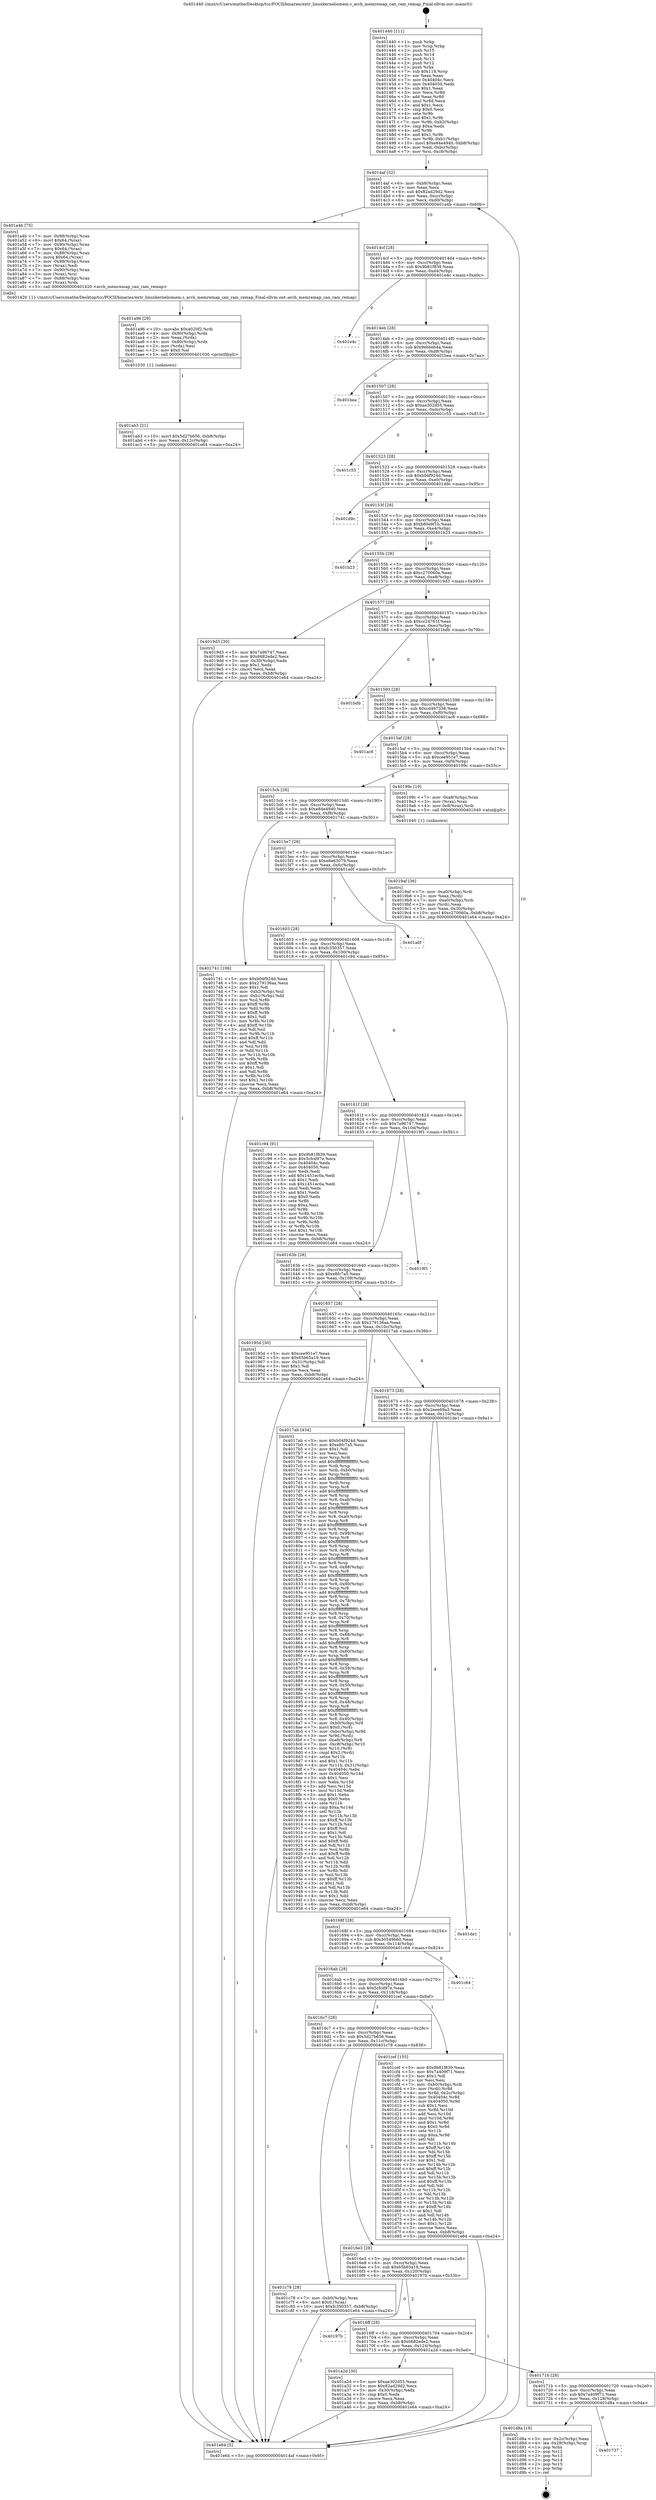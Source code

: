 digraph "0x401440" {
  label = "0x401440 (/mnt/c/Users/mathe/Desktop/tcc/POCII/binaries/extr_linuxkerneliomem.c_arch_memremap_can_ram_remap_Final-ollvm.out::main(0))"
  labelloc = "t"
  node[shape=record]

  Entry [label="",width=0.3,height=0.3,shape=circle,fillcolor=black,style=filled]
  "0x4014af" [label="{
     0x4014af [32]\l
     | [instrs]\l
     &nbsp;&nbsp;0x4014af \<+6\>: mov -0xb8(%rbp),%eax\l
     &nbsp;&nbsp;0x4014b5 \<+2\>: mov %eax,%ecx\l
     &nbsp;&nbsp;0x4014b7 \<+6\>: sub $0x82ad29d2,%ecx\l
     &nbsp;&nbsp;0x4014bd \<+6\>: mov %eax,-0xcc(%rbp)\l
     &nbsp;&nbsp;0x4014c3 \<+6\>: mov %ecx,-0xd0(%rbp)\l
     &nbsp;&nbsp;0x4014c9 \<+6\>: je 0000000000401a4b \<main+0x60b\>\l
  }"]
  "0x401a4b" [label="{
     0x401a4b [75]\l
     | [instrs]\l
     &nbsp;&nbsp;0x401a4b \<+7\>: mov -0x98(%rbp),%rax\l
     &nbsp;&nbsp;0x401a52 \<+6\>: movl $0x64,(%rax)\l
     &nbsp;&nbsp;0x401a58 \<+7\>: mov -0x90(%rbp),%rax\l
     &nbsp;&nbsp;0x401a5f \<+7\>: movq $0x64,(%rax)\l
     &nbsp;&nbsp;0x401a66 \<+7\>: mov -0x88(%rbp),%rax\l
     &nbsp;&nbsp;0x401a6d \<+7\>: movq $0x64,(%rax)\l
     &nbsp;&nbsp;0x401a74 \<+7\>: mov -0x98(%rbp),%rax\l
     &nbsp;&nbsp;0x401a7b \<+2\>: mov (%rax),%edi\l
     &nbsp;&nbsp;0x401a7d \<+7\>: mov -0x90(%rbp),%rax\l
     &nbsp;&nbsp;0x401a84 \<+3\>: mov (%rax),%rsi\l
     &nbsp;&nbsp;0x401a87 \<+7\>: mov -0x88(%rbp),%rax\l
     &nbsp;&nbsp;0x401a8e \<+3\>: mov (%rax),%rdx\l
     &nbsp;&nbsp;0x401a91 \<+5\>: call 0000000000401420 \<arch_memremap_can_ram_remap\>\l
     | [calls]\l
     &nbsp;&nbsp;0x401420 \{1\} (/mnt/c/Users/mathe/Desktop/tcc/POCII/binaries/extr_linuxkerneliomem.c_arch_memremap_can_ram_remap_Final-ollvm.out::arch_memremap_can_ram_remap)\l
  }"]
  "0x4014cf" [label="{
     0x4014cf [28]\l
     | [instrs]\l
     &nbsp;&nbsp;0x4014cf \<+5\>: jmp 00000000004014d4 \<main+0x94\>\l
     &nbsp;&nbsp;0x4014d4 \<+6\>: mov -0xcc(%rbp),%eax\l
     &nbsp;&nbsp;0x4014da \<+5\>: sub $0x9b81f839,%eax\l
     &nbsp;&nbsp;0x4014df \<+6\>: mov %eax,-0xd4(%rbp)\l
     &nbsp;&nbsp;0x4014e5 \<+6\>: je 0000000000401e4c \<main+0xa0c\>\l
  }"]
  Exit [label="",width=0.3,height=0.3,shape=circle,fillcolor=black,style=filled,peripheries=2]
  "0x401e4c" [label="{
     0x401e4c\l
  }", style=dashed]
  "0x4014eb" [label="{
     0x4014eb [28]\l
     | [instrs]\l
     &nbsp;&nbsp;0x4014eb \<+5\>: jmp 00000000004014f0 \<main+0xb0\>\l
     &nbsp;&nbsp;0x4014f0 \<+6\>: mov -0xcc(%rbp),%eax\l
     &nbsp;&nbsp;0x4014f6 \<+5\>: sub $0x9ebbeb4a,%eax\l
     &nbsp;&nbsp;0x4014fb \<+6\>: mov %eax,-0xd8(%rbp)\l
     &nbsp;&nbsp;0x401501 \<+6\>: je 0000000000401bea \<main+0x7aa\>\l
  }"]
  "0x401737" [label="{
     0x401737\l
  }", style=dashed]
  "0x401bea" [label="{
     0x401bea\l
  }", style=dashed]
  "0x401507" [label="{
     0x401507 [28]\l
     | [instrs]\l
     &nbsp;&nbsp;0x401507 \<+5\>: jmp 000000000040150c \<main+0xcc\>\l
     &nbsp;&nbsp;0x40150c \<+6\>: mov -0xcc(%rbp),%eax\l
     &nbsp;&nbsp;0x401512 \<+5\>: sub $0xae302d55,%eax\l
     &nbsp;&nbsp;0x401517 \<+6\>: mov %eax,-0xdc(%rbp)\l
     &nbsp;&nbsp;0x40151d \<+6\>: je 0000000000401c55 \<main+0x815\>\l
  }"]
  "0x401d8a" [label="{
     0x401d8a [18]\l
     | [instrs]\l
     &nbsp;&nbsp;0x401d8a \<+3\>: mov -0x2c(%rbp),%eax\l
     &nbsp;&nbsp;0x401d8d \<+4\>: lea -0x28(%rbp),%rsp\l
     &nbsp;&nbsp;0x401d91 \<+1\>: pop %rbx\l
     &nbsp;&nbsp;0x401d92 \<+2\>: pop %r12\l
     &nbsp;&nbsp;0x401d94 \<+2\>: pop %r13\l
     &nbsp;&nbsp;0x401d96 \<+2\>: pop %r14\l
     &nbsp;&nbsp;0x401d98 \<+2\>: pop %r15\l
     &nbsp;&nbsp;0x401d9a \<+1\>: pop %rbp\l
     &nbsp;&nbsp;0x401d9b \<+1\>: ret\l
  }"]
  "0x401c55" [label="{
     0x401c55\l
  }", style=dashed]
  "0x401523" [label="{
     0x401523 [28]\l
     | [instrs]\l
     &nbsp;&nbsp;0x401523 \<+5\>: jmp 0000000000401528 \<main+0xe8\>\l
     &nbsp;&nbsp;0x401528 \<+6\>: mov -0xcc(%rbp),%eax\l
     &nbsp;&nbsp;0x40152e \<+5\>: sub $0xb04f924d,%eax\l
     &nbsp;&nbsp;0x401533 \<+6\>: mov %eax,-0xe0(%rbp)\l
     &nbsp;&nbsp;0x401539 \<+6\>: je 0000000000401d9c \<main+0x95c\>\l
  }"]
  "0x401ab3" [label="{
     0x401ab3 [21]\l
     | [instrs]\l
     &nbsp;&nbsp;0x401ab3 \<+10\>: movl $0x5d27b656,-0xb8(%rbp)\l
     &nbsp;&nbsp;0x401abd \<+6\>: mov %eax,-0x12c(%rbp)\l
     &nbsp;&nbsp;0x401ac3 \<+5\>: jmp 0000000000401e64 \<main+0xa24\>\l
  }"]
  "0x401d9c" [label="{
     0x401d9c\l
  }", style=dashed]
  "0x40153f" [label="{
     0x40153f [28]\l
     | [instrs]\l
     &nbsp;&nbsp;0x40153f \<+5\>: jmp 0000000000401544 \<main+0x104\>\l
     &nbsp;&nbsp;0x401544 \<+6\>: mov -0xcc(%rbp),%eax\l
     &nbsp;&nbsp;0x40154a \<+5\>: sub $0xb80e9f1b,%eax\l
     &nbsp;&nbsp;0x40154f \<+6\>: mov %eax,-0xe4(%rbp)\l
     &nbsp;&nbsp;0x401555 \<+6\>: je 0000000000401b23 \<main+0x6e3\>\l
  }"]
  "0x401a96" [label="{
     0x401a96 [29]\l
     | [instrs]\l
     &nbsp;&nbsp;0x401a96 \<+10\>: movabs $0x4020f2,%rdi\l
     &nbsp;&nbsp;0x401aa0 \<+4\>: mov -0x80(%rbp),%rdx\l
     &nbsp;&nbsp;0x401aa4 \<+2\>: mov %eax,(%rdx)\l
     &nbsp;&nbsp;0x401aa6 \<+4\>: mov -0x80(%rbp),%rdx\l
     &nbsp;&nbsp;0x401aaa \<+2\>: mov (%rdx),%esi\l
     &nbsp;&nbsp;0x401aac \<+2\>: mov $0x0,%al\l
     &nbsp;&nbsp;0x401aae \<+5\>: call 0000000000401030 \<printf@plt\>\l
     | [calls]\l
     &nbsp;&nbsp;0x401030 \{1\} (unknown)\l
  }"]
  "0x401b23" [label="{
     0x401b23\l
  }", style=dashed]
  "0x40155b" [label="{
     0x40155b [28]\l
     | [instrs]\l
     &nbsp;&nbsp;0x40155b \<+5\>: jmp 0000000000401560 \<main+0x120\>\l
     &nbsp;&nbsp;0x401560 \<+6\>: mov -0xcc(%rbp),%eax\l
     &nbsp;&nbsp;0x401566 \<+5\>: sub $0xc270060a,%eax\l
     &nbsp;&nbsp;0x40156b \<+6\>: mov %eax,-0xe8(%rbp)\l
     &nbsp;&nbsp;0x401571 \<+6\>: je 00000000004019d3 \<main+0x593\>\l
  }"]
  "0x40171b" [label="{
     0x40171b [28]\l
     | [instrs]\l
     &nbsp;&nbsp;0x40171b \<+5\>: jmp 0000000000401720 \<main+0x2e0\>\l
     &nbsp;&nbsp;0x401720 \<+6\>: mov -0xcc(%rbp),%eax\l
     &nbsp;&nbsp;0x401726 \<+5\>: sub $0x7a409f71,%eax\l
     &nbsp;&nbsp;0x40172b \<+6\>: mov %eax,-0x128(%rbp)\l
     &nbsp;&nbsp;0x401731 \<+6\>: je 0000000000401d8a \<main+0x94a\>\l
  }"]
  "0x4019d3" [label="{
     0x4019d3 [30]\l
     | [instrs]\l
     &nbsp;&nbsp;0x4019d3 \<+5\>: mov $0x7a96747,%eax\l
     &nbsp;&nbsp;0x4019d8 \<+5\>: mov $0x6682ede2,%ecx\l
     &nbsp;&nbsp;0x4019dd \<+3\>: mov -0x30(%rbp),%edx\l
     &nbsp;&nbsp;0x4019e0 \<+3\>: cmp $0x1,%edx\l
     &nbsp;&nbsp;0x4019e3 \<+3\>: cmovl %ecx,%eax\l
     &nbsp;&nbsp;0x4019e6 \<+6\>: mov %eax,-0xb8(%rbp)\l
     &nbsp;&nbsp;0x4019ec \<+5\>: jmp 0000000000401e64 \<main+0xa24\>\l
  }"]
  "0x401577" [label="{
     0x401577 [28]\l
     | [instrs]\l
     &nbsp;&nbsp;0x401577 \<+5\>: jmp 000000000040157c \<main+0x13c\>\l
     &nbsp;&nbsp;0x40157c \<+6\>: mov -0xcc(%rbp),%eax\l
     &nbsp;&nbsp;0x401582 \<+5\>: sub $0xcc24761f,%eax\l
     &nbsp;&nbsp;0x401587 \<+6\>: mov %eax,-0xec(%rbp)\l
     &nbsp;&nbsp;0x40158d \<+6\>: je 0000000000401bdb \<main+0x79b\>\l
  }"]
  "0x401a2d" [label="{
     0x401a2d [30]\l
     | [instrs]\l
     &nbsp;&nbsp;0x401a2d \<+5\>: mov $0xae302d55,%eax\l
     &nbsp;&nbsp;0x401a32 \<+5\>: mov $0x82ad29d2,%ecx\l
     &nbsp;&nbsp;0x401a37 \<+3\>: mov -0x30(%rbp),%edx\l
     &nbsp;&nbsp;0x401a3a \<+3\>: cmp $0x0,%edx\l
     &nbsp;&nbsp;0x401a3d \<+3\>: cmove %ecx,%eax\l
     &nbsp;&nbsp;0x401a40 \<+6\>: mov %eax,-0xb8(%rbp)\l
     &nbsp;&nbsp;0x401a46 \<+5\>: jmp 0000000000401e64 \<main+0xa24\>\l
  }"]
  "0x401bdb" [label="{
     0x401bdb\l
  }", style=dashed]
  "0x401593" [label="{
     0x401593 [28]\l
     | [instrs]\l
     &nbsp;&nbsp;0x401593 \<+5\>: jmp 0000000000401598 \<main+0x158\>\l
     &nbsp;&nbsp;0x401598 \<+6\>: mov -0xcc(%rbp),%eax\l
     &nbsp;&nbsp;0x40159e \<+5\>: sub $0xcd467338,%eax\l
     &nbsp;&nbsp;0x4015a3 \<+6\>: mov %eax,-0xf0(%rbp)\l
     &nbsp;&nbsp;0x4015a9 \<+6\>: je 0000000000401ac8 \<main+0x688\>\l
  }"]
  "0x4016ff" [label="{
     0x4016ff [28]\l
     | [instrs]\l
     &nbsp;&nbsp;0x4016ff \<+5\>: jmp 0000000000401704 \<main+0x2c4\>\l
     &nbsp;&nbsp;0x401704 \<+6\>: mov -0xcc(%rbp),%eax\l
     &nbsp;&nbsp;0x40170a \<+5\>: sub $0x6682ede2,%eax\l
     &nbsp;&nbsp;0x40170f \<+6\>: mov %eax,-0x124(%rbp)\l
     &nbsp;&nbsp;0x401715 \<+6\>: je 0000000000401a2d \<main+0x5ed\>\l
  }"]
  "0x401ac8" [label="{
     0x401ac8\l
  }", style=dashed]
  "0x4015af" [label="{
     0x4015af [28]\l
     | [instrs]\l
     &nbsp;&nbsp;0x4015af \<+5\>: jmp 00000000004015b4 \<main+0x174\>\l
     &nbsp;&nbsp;0x4015b4 \<+6\>: mov -0xcc(%rbp),%eax\l
     &nbsp;&nbsp;0x4015ba \<+5\>: sub $0xcee951e7,%eax\l
     &nbsp;&nbsp;0x4015bf \<+6\>: mov %eax,-0xf4(%rbp)\l
     &nbsp;&nbsp;0x4015c5 \<+6\>: je 000000000040199c \<main+0x55c\>\l
  }"]
  "0x40197b" [label="{
     0x40197b\l
  }", style=dashed]
  "0x40199c" [label="{
     0x40199c [19]\l
     | [instrs]\l
     &nbsp;&nbsp;0x40199c \<+7\>: mov -0xa8(%rbp),%rax\l
     &nbsp;&nbsp;0x4019a3 \<+3\>: mov (%rax),%rax\l
     &nbsp;&nbsp;0x4019a6 \<+4\>: mov 0x8(%rax),%rdi\l
     &nbsp;&nbsp;0x4019aa \<+5\>: call 0000000000401040 \<atoi@plt\>\l
     | [calls]\l
     &nbsp;&nbsp;0x401040 \{1\} (unknown)\l
  }"]
  "0x4015cb" [label="{
     0x4015cb [28]\l
     | [instrs]\l
     &nbsp;&nbsp;0x4015cb \<+5\>: jmp 00000000004015d0 \<main+0x190\>\l
     &nbsp;&nbsp;0x4015d0 \<+6\>: mov -0xcc(%rbp),%eax\l
     &nbsp;&nbsp;0x4015d6 \<+5\>: sub $0xe84e4940,%eax\l
     &nbsp;&nbsp;0x4015db \<+6\>: mov %eax,-0xf8(%rbp)\l
     &nbsp;&nbsp;0x4015e1 \<+6\>: je 0000000000401741 \<main+0x301\>\l
  }"]
  "0x4016e3" [label="{
     0x4016e3 [28]\l
     | [instrs]\l
     &nbsp;&nbsp;0x4016e3 \<+5\>: jmp 00000000004016e8 \<main+0x2a8\>\l
     &nbsp;&nbsp;0x4016e8 \<+6\>: mov -0xcc(%rbp),%eax\l
     &nbsp;&nbsp;0x4016ee \<+5\>: sub $0x65b65a19,%eax\l
     &nbsp;&nbsp;0x4016f3 \<+6\>: mov %eax,-0x120(%rbp)\l
     &nbsp;&nbsp;0x4016f9 \<+6\>: je 000000000040197b \<main+0x53b\>\l
  }"]
  "0x401741" [label="{
     0x401741 [106]\l
     | [instrs]\l
     &nbsp;&nbsp;0x401741 \<+5\>: mov $0xb04f924d,%eax\l
     &nbsp;&nbsp;0x401746 \<+5\>: mov $0x279136aa,%ecx\l
     &nbsp;&nbsp;0x40174b \<+2\>: mov $0x1,%dl\l
     &nbsp;&nbsp;0x40174d \<+7\>: mov -0xb2(%rbp),%sil\l
     &nbsp;&nbsp;0x401754 \<+7\>: mov -0xb1(%rbp),%dil\l
     &nbsp;&nbsp;0x40175b \<+3\>: mov %sil,%r8b\l
     &nbsp;&nbsp;0x40175e \<+4\>: xor $0xff,%r8b\l
     &nbsp;&nbsp;0x401762 \<+3\>: mov %dil,%r9b\l
     &nbsp;&nbsp;0x401765 \<+4\>: xor $0xff,%r9b\l
     &nbsp;&nbsp;0x401769 \<+3\>: xor $0x1,%dl\l
     &nbsp;&nbsp;0x40176c \<+3\>: mov %r8b,%r10b\l
     &nbsp;&nbsp;0x40176f \<+4\>: and $0xff,%r10b\l
     &nbsp;&nbsp;0x401773 \<+3\>: and %dl,%sil\l
     &nbsp;&nbsp;0x401776 \<+3\>: mov %r9b,%r11b\l
     &nbsp;&nbsp;0x401779 \<+4\>: and $0xff,%r11b\l
     &nbsp;&nbsp;0x40177d \<+3\>: and %dl,%dil\l
     &nbsp;&nbsp;0x401780 \<+3\>: or %sil,%r10b\l
     &nbsp;&nbsp;0x401783 \<+3\>: or %dil,%r11b\l
     &nbsp;&nbsp;0x401786 \<+3\>: xor %r11b,%r10b\l
     &nbsp;&nbsp;0x401789 \<+3\>: or %r9b,%r8b\l
     &nbsp;&nbsp;0x40178c \<+4\>: xor $0xff,%r8b\l
     &nbsp;&nbsp;0x401790 \<+3\>: or $0x1,%dl\l
     &nbsp;&nbsp;0x401793 \<+3\>: and %dl,%r8b\l
     &nbsp;&nbsp;0x401796 \<+3\>: or %r8b,%r10b\l
     &nbsp;&nbsp;0x401799 \<+4\>: test $0x1,%r10b\l
     &nbsp;&nbsp;0x40179d \<+3\>: cmovne %ecx,%eax\l
     &nbsp;&nbsp;0x4017a0 \<+6\>: mov %eax,-0xb8(%rbp)\l
     &nbsp;&nbsp;0x4017a6 \<+5\>: jmp 0000000000401e64 \<main+0xa24\>\l
  }"]
  "0x4015e7" [label="{
     0x4015e7 [28]\l
     | [instrs]\l
     &nbsp;&nbsp;0x4015e7 \<+5\>: jmp 00000000004015ec \<main+0x1ac\>\l
     &nbsp;&nbsp;0x4015ec \<+6\>: mov -0xcc(%rbp),%eax\l
     &nbsp;&nbsp;0x4015f2 \<+5\>: sub $0xe8e63079,%eax\l
     &nbsp;&nbsp;0x4015f7 \<+6\>: mov %eax,-0xfc(%rbp)\l
     &nbsp;&nbsp;0x4015fd \<+6\>: je 0000000000401a0f \<main+0x5cf\>\l
  }"]
  "0x401e64" [label="{
     0x401e64 [5]\l
     | [instrs]\l
     &nbsp;&nbsp;0x401e64 \<+5\>: jmp 00000000004014af \<main+0x6f\>\l
  }"]
  "0x401440" [label="{
     0x401440 [111]\l
     | [instrs]\l
     &nbsp;&nbsp;0x401440 \<+1\>: push %rbp\l
     &nbsp;&nbsp;0x401441 \<+3\>: mov %rsp,%rbp\l
     &nbsp;&nbsp;0x401444 \<+2\>: push %r15\l
     &nbsp;&nbsp;0x401446 \<+2\>: push %r14\l
     &nbsp;&nbsp;0x401448 \<+2\>: push %r13\l
     &nbsp;&nbsp;0x40144a \<+2\>: push %r12\l
     &nbsp;&nbsp;0x40144c \<+1\>: push %rbx\l
     &nbsp;&nbsp;0x40144d \<+7\>: sub $0x118,%rsp\l
     &nbsp;&nbsp;0x401454 \<+2\>: xor %eax,%eax\l
     &nbsp;&nbsp;0x401456 \<+7\>: mov 0x40404c,%ecx\l
     &nbsp;&nbsp;0x40145d \<+7\>: mov 0x404050,%edx\l
     &nbsp;&nbsp;0x401464 \<+3\>: sub $0x1,%eax\l
     &nbsp;&nbsp;0x401467 \<+3\>: mov %ecx,%r8d\l
     &nbsp;&nbsp;0x40146a \<+3\>: add %eax,%r8d\l
     &nbsp;&nbsp;0x40146d \<+4\>: imul %r8d,%ecx\l
     &nbsp;&nbsp;0x401471 \<+3\>: and $0x1,%ecx\l
     &nbsp;&nbsp;0x401474 \<+3\>: cmp $0x0,%ecx\l
     &nbsp;&nbsp;0x401477 \<+4\>: sete %r9b\l
     &nbsp;&nbsp;0x40147b \<+4\>: and $0x1,%r9b\l
     &nbsp;&nbsp;0x40147f \<+7\>: mov %r9b,-0xb2(%rbp)\l
     &nbsp;&nbsp;0x401486 \<+3\>: cmp $0xa,%edx\l
     &nbsp;&nbsp;0x401489 \<+4\>: setl %r9b\l
     &nbsp;&nbsp;0x40148d \<+4\>: and $0x1,%r9b\l
     &nbsp;&nbsp;0x401491 \<+7\>: mov %r9b,-0xb1(%rbp)\l
     &nbsp;&nbsp;0x401498 \<+10\>: movl $0xe84e4940,-0xb8(%rbp)\l
     &nbsp;&nbsp;0x4014a2 \<+6\>: mov %edi,-0xbc(%rbp)\l
     &nbsp;&nbsp;0x4014a8 \<+7\>: mov %rsi,-0xc8(%rbp)\l
  }"]
  "0x401c78" [label="{
     0x401c78 [28]\l
     | [instrs]\l
     &nbsp;&nbsp;0x401c78 \<+7\>: mov -0xb0(%rbp),%rax\l
     &nbsp;&nbsp;0x401c7f \<+6\>: movl $0x0,(%rax)\l
     &nbsp;&nbsp;0x401c85 \<+10\>: movl $0xfc350357,-0xb8(%rbp)\l
     &nbsp;&nbsp;0x401c8f \<+5\>: jmp 0000000000401e64 \<main+0xa24\>\l
  }"]
  "0x401a0f" [label="{
     0x401a0f\l
  }", style=dashed]
  "0x401603" [label="{
     0x401603 [28]\l
     | [instrs]\l
     &nbsp;&nbsp;0x401603 \<+5\>: jmp 0000000000401608 \<main+0x1c8\>\l
     &nbsp;&nbsp;0x401608 \<+6\>: mov -0xcc(%rbp),%eax\l
     &nbsp;&nbsp;0x40160e \<+5\>: sub $0xfc350357,%eax\l
     &nbsp;&nbsp;0x401613 \<+6\>: mov %eax,-0x100(%rbp)\l
     &nbsp;&nbsp;0x401619 \<+6\>: je 0000000000401c94 \<main+0x854\>\l
  }"]
  "0x4016c7" [label="{
     0x4016c7 [28]\l
     | [instrs]\l
     &nbsp;&nbsp;0x4016c7 \<+5\>: jmp 00000000004016cc \<main+0x28c\>\l
     &nbsp;&nbsp;0x4016cc \<+6\>: mov -0xcc(%rbp),%eax\l
     &nbsp;&nbsp;0x4016d2 \<+5\>: sub $0x5d27b656,%eax\l
     &nbsp;&nbsp;0x4016d7 \<+6\>: mov %eax,-0x11c(%rbp)\l
     &nbsp;&nbsp;0x4016dd \<+6\>: je 0000000000401c78 \<main+0x838\>\l
  }"]
  "0x401c94" [label="{
     0x401c94 [91]\l
     | [instrs]\l
     &nbsp;&nbsp;0x401c94 \<+5\>: mov $0x9b81f839,%eax\l
     &nbsp;&nbsp;0x401c99 \<+5\>: mov $0x5cfcd97e,%ecx\l
     &nbsp;&nbsp;0x401c9e \<+7\>: mov 0x40404c,%edx\l
     &nbsp;&nbsp;0x401ca5 \<+7\>: mov 0x404050,%esi\l
     &nbsp;&nbsp;0x401cac \<+2\>: mov %edx,%edi\l
     &nbsp;&nbsp;0x401cae \<+6\>: add $0x1451ec0a,%edi\l
     &nbsp;&nbsp;0x401cb4 \<+3\>: sub $0x1,%edi\l
     &nbsp;&nbsp;0x401cb7 \<+6\>: sub $0x1451ec0a,%edi\l
     &nbsp;&nbsp;0x401cbd \<+3\>: imul %edi,%edx\l
     &nbsp;&nbsp;0x401cc0 \<+3\>: and $0x1,%edx\l
     &nbsp;&nbsp;0x401cc3 \<+3\>: cmp $0x0,%edx\l
     &nbsp;&nbsp;0x401cc6 \<+4\>: sete %r8b\l
     &nbsp;&nbsp;0x401cca \<+3\>: cmp $0xa,%esi\l
     &nbsp;&nbsp;0x401ccd \<+4\>: setl %r9b\l
     &nbsp;&nbsp;0x401cd1 \<+3\>: mov %r8b,%r10b\l
     &nbsp;&nbsp;0x401cd4 \<+3\>: and %r9b,%r10b\l
     &nbsp;&nbsp;0x401cd7 \<+3\>: xor %r9b,%r8b\l
     &nbsp;&nbsp;0x401cda \<+3\>: or %r8b,%r10b\l
     &nbsp;&nbsp;0x401cdd \<+4\>: test $0x1,%r10b\l
     &nbsp;&nbsp;0x401ce1 \<+3\>: cmovne %ecx,%eax\l
     &nbsp;&nbsp;0x401ce4 \<+6\>: mov %eax,-0xb8(%rbp)\l
     &nbsp;&nbsp;0x401cea \<+5\>: jmp 0000000000401e64 \<main+0xa24\>\l
  }"]
  "0x40161f" [label="{
     0x40161f [28]\l
     | [instrs]\l
     &nbsp;&nbsp;0x40161f \<+5\>: jmp 0000000000401624 \<main+0x1e4\>\l
     &nbsp;&nbsp;0x401624 \<+6\>: mov -0xcc(%rbp),%eax\l
     &nbsp;&nbsp;0x40162a \<+5\>: sub $0x7a96747,%eax\l
     &nbsp;&nbsp;0x40162f \<+6\>: mov %eax,-0x104(%rbp)\l
     &nbsp;&nbsp;0x401635 \<+6\>: je 00000000004019f1 \<main+0x5b1\>\l
  }"]
  "0x401cef" [label="{
     0x401cef [155]\l
     | [instrs]\l
     &nbsp;&nbsp;0x401cef \<+5\>: mov $0x9b81f839,%eax\l
     &nbsp;&nbsp;0x401cf4 \<+5\>: mov $0x7a409f71,%ecx\l
     &nbsp;&nbsp;0x401cf9 \<+2\>: mov $0x1,%dl\l
     &nbsp;&nbsp;0x401cfb \<+2\>: xor %esi,%esi\l
     &nbsp;&nbsp;0x401cfd \<+7\>: mov -0xb0(%rbp),%rdi\l
     &nbsp;&nbsp;0x401d04 \<+3\>: mov (%rdi),%r8d\l
     &nbsp;&nbsp;0x401d07 \<+4\>: mov %r8d,-0x2c(%rbp)\l
     &nbsp;&nbsp;0x401d0b \<+8\>: mov 0x40404c,%r8d\l
     &nbsp;&nbsp;0x401d13 \<+8\>: mov 0x404050,%r9d\l
     &nbsp;&nbsp;0x401d1b \<+3\>: sub $0x1,%esi\l
     &nbsp;&nbsp;0x401d1e \<+3\>: mov %r8d,%r10d\l
     &nbsp;&nbsp;0x401d21 \<+3\>: add %esi,%r10d\l
     &nbsp;&nbsp;0x401d24 \<+4\>: imul %r10d,%r8d\l
     &nbsp;&nbsp;0x401d28 \<+4\>: and $0x1,%r8d\l
     &nbsp;&nbsp;0x401d2c \<+4\>: cmp $0x0,%r8d\l
     &nbsp;&nbsp;0x401d30 \<+4\>: sete %r11b\l
     &nbsp;&nbsp;0x401d34 \<+4\>: cmp $0xa,%r9d\l
     &nbsp;&nbsp;0x401d38 \<+3\>: setl %bl\l
     &nbsp;&nbsp;0x401d3b \<+3\>: mov %r11b,%r14b\l
     &nbsp;&nbsp;0x401d3e \<+4\>: xor $0xff,%r14b\l
     &nbsp;&nbsp;0x401d42 \<+3\>: mov %bl,%r15b\l
     &nbsp;&nbsp;0x401d45 \<+4\>: xor $0xff,%r15b\l
     &nbsp;&nbsp;0x401d49 \<+3\>: xor $0x1,%dl\l
     &nbsp;&nbsp;0x401d4c \<+3\>: mov %r14b,%r12b\l
     &nbsp;&nbsp;0x401d4f \<+4\>: and $0xff,%r12b\l
     &nbsp;&nbsp;0x401d53 \<+3\>: and %dl,%r11b\l
     &nbsp;&nbsp;0x401d56 \<+3\>: mov %r15b,%r13b\l
     &nbsp;&nbsp;0x401d59 \<+4\>: and $0xff,%r13b\l
     &nbsp;&nbsp;0x401d5d \<+2\>: and %dl,%bl\l
     &nbsp;&nbsp;0x401d5f \<+3\>: or %r11b,%r12b\l
     &nbsp;&nbsp;0x401d62 \<+3\>: or %bl,%r13b\l
     &nbsp;&nbsp;0x401d65 \<+3\>: xor %r13b,%r12b\l
     &nbsp;&nbsp;0x401d68 \<+3\>: or %r15b,%r14b\l
     &nbsp;&nbsp;0x401d6b \<+4\>: xor $0xff,%r14b\l
     &nbsp;&nbsp;0x401d6f \<+3\>: or $0x1,%dl\l
     &nbsp;&nbsp;0x401d72 \<+3\>: and %dl,%r14b\l
     &nbsp;&nbsp;0x401d75 \<+3\>: or %r14b,%r12b\l
     &nbsp;&nbsp;0x401d78 \<+4\>: test $0x1,%r12b\l
     &nbsp;&nbsp;0x401d7c \<+3\>: cmovne %ecx,%eax\l
     &nbsp;&nbsp;0x401d7f \<+6\>: mov %eax,-0xb8(%rbp)\l
     &nbsp;&nbsp;0x401d85 \<+5\>: jmp 0000000000401e64 \<main+0xa24\>\l
  }"]
  "0x4019f1" [label="{
     0x4019f1\l
  }", style=dashed]
  "0x40163b" [label="{
     0x40163b [28]\l
     | [instrs]\l
     &nbsp;&nbsp;0x40163b \<+5\>: jmp 0000000000401640 \<main+0x200\>\l
     &nbsp;&nbsp;0x401640 \<+6\>: mov -0xcc(%rbp),%eax\l
     &nbsp;&nbsp;0x401646 \<+5\>: sub $0xe8fc7a5,%eax\l
     &nbsp;&nbsp;0x40164b \<+6\>: mov %eax,-0x108(%rbp)\l
     &nbsp;&nbsp;0x401651 \<+6\>: je 000000000040195d \<main+0x51d\>\l
  }"]
  "0x4016ab" [label="{
     0x4016ab [28]\l
     | [instrs]\l
     &nbsp;&nbsp;0x4016ab \<+5\>: jmp 00000000004016b0 \<main+0x270\>\l
     &nbsp;&nbsp;0x4016b0 \<+6\>: mov -0xcc(%rbp),%eax\l
     &nbsp;&nbsp;0x4016b6 \<+5\>: sub $0x5cfcd97e,%eax\l
     &nbsp;&nbsp;0x4016bb \<+6\>: mov %eax,-0x118(%rbp)\l
     &nbsp;&nbsp;0x4016c1 \<+6\>: je 0000000000401cef \<main+0x8af\>\l
  }"]
  "0x40195d" [label="{
     0x40195d [30]\l
     | [instrs]\l
     &nbsp;&nbsp;0x40195d \<+5\>: mov $0xcee951e7,%eax\l
     &nbsp;&nbsp;0x401962 \<+5\>: mov $0x65b65a19,%ecx\l
     &nbsp;&nbsp;0x401967 \<+3\>: mov -0x31(%rbp),%dl\l
     &nbsp;&nbsp;0x40196a \<+3\>: test $0x1,%dl\l
     &nbsp;&nbsp;0x40196d \<+3\>: cmovne %ecx,%eax\l
     &nbsp;&nbsp;0x401970 \<+6\>: mov %eax,-0xb8(%rbp)\l
     &nbsp;&nbsp;0x401976 \<+5\>: jmp 0000000000401e64 \<main+0xa24\>\l
  }"]
  "0x401657" [label="{
     0x401657 [28]\l
     | [instrs]\l
     &nbsp;&nbsp;0x401657 \<+5\>: jmp 000000000040165c \<main+0x21c\>\l
     &nbsp;&nbsp;0x40165c \<+6\>: mov -0xcc(%rbp),%eax\l
     &nbsp;&nbsp;0x401662 \<+5\>: sub $0x279136aa,%eax\l
     &nbsp;&nbsp;0x401667 \<+6\>: mov %eax,-0x10c(%rbp)\l
     &nbsp;&nbsp;0x40166d \<+6\>: je 00000000004017ab \<main+0x36b\>\l
  }"]
  "0x401c64" [label="{
     0x401c64\l
  }", style=dashed]
  "0x4017ab" [label="{
     0x4017ab [434]\l
     | [instrs]\l
     &nbsp;&nbsp;0x4017ab \<+5\>: mov $0xb04f924d,%eax\l
     &nbsp;&nbsp;0x4017b0 \<+5\>: mov $0xe8fc7a5,%ecx\l
     &nbsp;&nbsp;0x4017b5 \<+2\>: mov $0x1,%dl\l
     &nbsp;&nbsp;0x4017b7 \<+2\>: xor %esi,%esi\l
     &nbsp;&nbsp;0x4017b9 \<+3\>: mov %rsp,%rdi\l
     &nbsp;&nbsp;0x4017bc \<+4\>: add $0xfffffffffffffff0,%rdi\l
     &nbsp;&nbsp;0x4017c0 \<+3\>: mov %rdi,%rsp\l
     &nbsp;&nbsp;0x4017c3 \<+7\>: mov %rdi,-0xb0(%rbp)\l
     &nbsp;&nbsp;0x4017ca \<+3\>: mov %rsp,%rdi\l
     &nbsp;&nbsp;0x4017cd \<+4\>: add $0xfffffffffffffff0,%rdi\l
     &nbsp;&nbsp;0x4017d1 \<+3\>: mov %rdi,%rsp\l
     &nbsp;&nbsp;0x4017d4 \<+3\>: mov %rsp,%r8\l
     &nbsp;&nbsp;0x4017d7 \<+4\>: add $0xfffffffffffffff0,%r8\l
     &nbsp;&nbsp;0x4017db \<+3\>: mov %r8,%rsp\l
     &nbsp;&nbsp;0x4017de \<+7\>: mov %r8,-0xa8(%rbp)\l
     &nbsp;&nbsp;0x4017e5 \<+3\>: mov %rsp,%r8\l
     &nbsp;&nbsp;0x4017e8 \<+4\>: add $0xfffffffffffffff0,%r8\l
     &nbsp;&nbsp;0x4017ec \<+3\>: mov %r8,%rsp\l
     &nbsp;&nbsp;0x4017ef \<+7\>: mov %r8,-0xa0(%rbp)\l
     &nbsp;&nbsp;0x4017f6 \<+3\>: mov %rsp,%r8\l
     &nbsp;&nbsp;0x4017f9 \<+4\>: add $0xfffffffffffffff0,%r8\l
     &nbsp;&nbsp;0x4017fd \<+3\>: mov %r8,%rsp\l
     &nbsp;&nbsp;0x401800 \<+7\>: mov %r8,-0x98(%rbp)\l
     &nbsp;&nbsp;0x401807 \<+3\>: mov %rsp,%r8\l
     &nbsp;&nbsp;0x40180a \<+4\>: add $0xfffffffffffffff0,%r8\l
     &nbsp;&nbsp;0x40180e \<+3\>: mov %r8,%rsp\l
     &nbsp;&nbsp;0x401811 \<+7\>: mov %r8,-0x90(%rbp)\l
     &nbsp;&nbsp;0x401818 \<+3\>: mov %rsp,%r8\l
     &nbsp;&nbsp;0x40181b \<+4\>: add $0xfffffffffffffff0,%r8\l
     &nbsp;&nbsp;0x40181f \<+3\>: mov %r8,%rsp\l
     &nbsp;&nbsp;0x401822 \<+7\>: mov %r8,-0x88(%rbp)\l
     &nbsp;&nbsp;0x401829 \<+3\>: mov %rsp,%r8\l
     &nbsp;&nbsp;0x40182c \<+4\>: add $0xfffffffffffffff0,%r8\l
     &nbsp;&nbsp;0x401830 \<+3\>: mov %r8,%rsp\l
     &nbsp;&nbsp;0x401833 \<+4\>: mov %r8,-0x80(%rbp)\l
     &nbsp;&nbsp;0x401837 \<+3\>: mov %rsp,%r8\l
     &nbsp;&nbsp;0x40183a \<+4\>: add $0xfffffffffffffff0,%r8\l
     &nbsp;&nbsp;0x40183e \<+3\>: mov %r8,%rsp\l
     &nbsp;&nbsp;0x401841 \<+4\>: mov %r8,-0x78(%rbp)\l
     &nbsp;&nbsp;0x401845 \<+3\>: mov %rsp,%r8\l
     &nbsp;&nbsp;0x401848 \<+4\>: add $0xfffffffffffffff0,%r8\l
     &nbsp;&nbsp;0x40184c \<+3\>: mov %r8,%rsp\l
     &nbsp;&nbsp;0x40184f \<+4\>: mov %r8,-0x70(%rbp)\l
     &nbsp;&nbsp;0x401853 \<+3\>: mov %rsp,%r8\l
     &nbsp;&nbsp;0x401856 \<+4\>: add $0xfffffffffffffff0,%r8\l
     &nbsp;&nbsp;0x40185a \<+3\>: mov %r8,%rsp\l
     &nbsp;&nbsp;0x40185d \<+4\>: mov %r8,-0x68(%rbp)\l
     &nbsp;&nbsp;0x401861 \<+3\>: mov %rsp,%r8\l
     &nbsp;&nbsp;0x401864 \<+4\>: add $0xfffffffffffffff0,%r8\l
     &nbsp;&nbsp;0x401868 \<+3\>: mov %r8,%rsp\l
     &nbsp;&nbsp;0x40186b \<+4\>: mov %r8,-0x60(%rbp)\l
     &nbsp;&nbsp;0x40186f \<+3\>: mov %rsp,%r8\l
     &nbsp;&nbsp;0x401872 \<+4\>: add $0xfffffffffffffff0,%r8\l
     &nbsp;&nbsp;0x401876 \<+3\>: mov %r8,%rsp\l
     &nbsp;&nbsp;0x401879 \<+4\>: mov %r8,-0x58(%rbp)\l
     &nbsp;&nbsp;0x40187d \<+3\>: mov %rsp,%r8\l
     &nbsp;&nbsp;0x401880 \<+4\>: add $0xfffffffffffffff0,%r8\l
     &nbsp;&nbsp;0x401884 \<+3\>: mov %r8,%rsp\l
     &nbsp;&nbsp;0x401887 \<+4\>: mov %r8,-0x50(%rbp)\l
     &nbsp;&nbsp;0x40188b \<+3\>: mov %rsp,%r8\l
     &nbsp;&nbsp;0x40188e \<+4\>: add $0xfffffffffffffff0,%r8\l
     &nbsp;&nbsp;0x401892 \<+3\>: mov %r8,%rsp\l
     &nbsp;&nbsp;0x401895 \<+4\>: mov %r8,-0x48(%rbp)\l
     &nbsp;&nbsp;0x401899 \<+3\>: mov %rsp,%r8\l
     &nbsp;&nbsp;0x40189c \<+4\>: add $0xfffffffffffffff0,%r8\l
     &nbsp;&nbsp;0x4018a0 \<+3\>: mov %r8,%rsp\l
     &nbsp;&nbsp;0x4018a3 \<+4\>: mov %r8,-0x40(%rbp)\l
     &nbsp;&nbsp;0x4018a7 \<+7\>: mov -0xb0(%rbp),%r8\l
     &nbsp;&nbsp;0x4018ae \<+7\>: movl $0x0,(%r8)\l
     &nbsp;&nbsp;0x4018b5 \<+7\>: mov -0xbc(%rbp),%r9d\l
     &nbsp;&nbsp;0x4018bc \<+3\>: mov %r9d,(%rdi)\l
     &nbsp;&nbsp;0x4018bf \<+7\>: mov -0xa8(%rbp),%r8\l
     &nbsp;&nbsp;0x4018c6 \<+7\>: mov -0xc8(%rbp),%r10\l
     &nbsp;&nbsp;0x4018cd \<+3\>: mov %r10,(%r8)\l
     &nbsp;&nbsp;0x4018d0 \<+3\>: cmpl $0x2,(%rdi)\l
     &nbsp;&nbsp;0x4018d3 \<+4\>: setne %r11b\l
     &nbsp;&nbsp;0x4018d7 \<+4\>: and $0x1,%r11b\l
     &nbsp;&nbsp;0x4018db \<+4\>: mov %r11b,-0x31(%rbp)\l
     &nbsp;&nbsp;0x4018df \<+7\>: mov 0x40404c,%ebx\l
     &nbsp;&nbsp;0x4018e6 \<+8\>: mov 0x404050,%r14d\l
     &nbsp;&nbsp;0x4018ee \<+3\>: sub $0x1,%esi\l
     &nbsp;&nbsp;0x4018f1 \<+3\>: mov %ebx,%r15d\l
     &nbsp;&nbsp;0x4018f4 \<+3\>: add %esi,%r15d\l
     &nbsp;&nbsp;0x4018f7 \<+4\>: imul %r15d,%ebx\l
     &nbsp;&nbsp;0x4018fb \<+3\>: and $0x1,%ebx\l
     &nbsp;&nbsp;0x4018fe \<+3\>: cmp $0x0,%ebx\l
     &nbsp;&nbsp;0x401901 \<+4\>: sete %r11b\l
     &nbsp;&nbsp;0x401905 \<+4\>: cmp $0xa,%r14d\l
     &nbsp;&nbsp;0x401909 \<+4\>: setl %r12b\l
     &nbsp;&nbsp;0x40190d \<+3\>: mov %r11b,%r13b\l
     &nbsp;&nbsp;0x401910 \<+4\>: xor $0xff,%r13b\l
     &nbsp;&nbsp;0x401914 \<+3\>: mov %r12b,%sil\l
     &nbsp;&nbsp;0x401917 \<+4\>: xor $0xff,%sil\l
     &nbsp;&nbsp;0x40191b \<+3\>: xor $0x1,%dl\l
     &nbsp;&nbsp;0x40191e \<+3\>: mov %r13b,%dil\l
     &nbsp;&nbsp;0x401921 \<+4\>: and $0xff,%dil\l
     &nbsp;&nbsp;0x401925 \<+3\>: and %dl,%r11b\l
     &nbsp;&nbsp;0x401928 \<+3\>: mov %sil,%r8b\l
     &nbsp;&nbsp;0x40192b \<+4\>: and $0xff,%r8b\l
     &nbsp;&nbsp;0x40192f \<+3\>: and %dl,%r12b\l
     &nbsp;&nbsp;0x401932 \<+3\>: or %r11b,%dil\l
     &nbsp;&nbsp;0x401935 \<+3\>: or %r12b,%r8b\l
     &nbsp;&nbsp;0x401938 \<+3\>: xor %r8b,%dil\l
     &nbsp;&nbsp;0x40193b \<+3\>: or %sil,%r13b\l
     &nbsp;&nbsp;0x40193e \<+4\>: xor $0xff,%r13b\l
     &nbsp;&nbsp;0x401942 \<+3\>: or $0x1,%dl\l
     &nbsp;&nbsp;0x401945 \<+3\>: and %dl,%r13b\l
     &nbsp;&nbsp;0x401948 \<+3\>: or %r13b,%dil\l
     &nbsp;&nbsp;0x40194b \<+4\>: test $0x1,%dil\l
     &nbsp;&nbsp;0x40194f \<+3\>: cmovne %ecx,%eax\l
     &nbsp;&nbsp;0x401952 \<+6\>: mov %eax,-0xb8(%rbp)\l
     &nbsp;&nbsp;0x401958 \<+5\>: jmp 0000000000401e64 \<main+0xa24\>\l
  }"]
  "0x401673" [label="{
     0x401673 [28]\l
     | [instrs]\l
     &nbsp;&nbsp;0x401673 \<+5\>: jmp 0000000000401678 \<main+0x238\>\l
     &nbsp;&nbsp;0x401678 \<+6\>: mov -0xcc(%rbp),%eax\l
     &nbsp;&nbsp;0x40167e \<+5\>: sub $0x2eee69a3,%eax\l
     &nbsp;&nbsp;0x401683 \<+6\>: mov %eax,-0x110(%rbp)\l
     &nbsp;&nbsp;0x401689 \<+6\>: je 0000000000401de1 \<main+0x9a1\>\l
  }"]
  "0x40168f" [label="{
     0x40168f [28]\l
     | [instrs]\l
     &nbsp;&nbsp;0x40168f \<+5\>: jmp 0000000000401694 \<main+0x254\>\l
     &nbsp;&nbsp;0x401694 \<+6\>: mov -0xcc(%rbp),%eax\l
     &nbsp;&nbsp;0x40169a \<+5\>: sub $0x30549b60,%eax\l
     &nbsp;&nbsp;0x40169f \<+6\>: mov %eax,-0x114(%rbp)\l
     &nbsp;&nbsp;0x4016a5 \<+6\>: je 0000000000401c64 \<main+0x824\>\l
  }"]
  "0x4019af" [label="{
     0x4019af [36]\l
     | [instrs]\l
     &nbsp;&nbsp;0x4019af \<+7\>: mov -0xa0(%rbp),%rdi\l
     &nbsp;&nbsp;0x4019b6 \<+2\>: mov %eax,(%rdi)\l
     &nbsp;&nbsp;0x4019b8 \<+7\>: mov -0xa0(%rbp),%rdi\l
     &nbsp;&nbsp;0x4019bf \<+2\>: mov (%rdi),%eax\l
     &nbsp;&nbsp;0x4019c1 \<+3\>: mov %eax,-0x30(%rbp)\l
     &nbsp;&nbsp;0x4019c4 \<+10\>: movl $0xc270060a,-0xb8(%rbp)\l
     &nbsp;&nbsp;0x4019ce \<+5\>: jmp 0000000000401e64 \<main+0xa24\>\l
  }"]
  "0x401de1" [label="{
     0x401de1\l
  }", style=dashed]
  Entry -> "0x401440" [label=" 1"]
  "0x4014af" -> "0x401a4b" [label=" 1"]
  "0x4014af" -> "0x4014cf" [label=" 10"]
  "0x401d8a" -> Exit [label=" 1"]
  "0x4014cf" -> "0x401e4c" [label=" 0"]
  "0x4014cf" -> "0x4014eb" [label=" 10"]
  "0x40171b" -> "0x401737" [label=" 0"]
  "0x4014eb" -> "0x401bea" [label=" 0"]
  "0x4014eb" -> "0x401507" [label=" 10"]
  "0x40171b" -> "0x401d8a" [label=" 1"]
  "0x401507" -> "0x401c55" [label=" 0"]
  "0x401507" -> "0x401523" [label=" 10"]
  "0x401cef" -> "0x401e64" [label=" 1"]
  "0x401523" -> "0x401d9c" [label=" 0"]
  "0x401523" -> "0x40153f" [label=" 10"]
  "0x401c94" -> "0x401e64" [label=" 1"]
  "0x40153f" -> "0x401b23" [label=" 0"]
  "0x40153f" -> "0x40155b" [label=" 10"]
  "0x401c78" -> "0x401e64" [label=" 1"]
  "0x40155b" -> "0x4019d3" [label=" 1"]
  "0x40155b" -> "0x401577" [label=" 9"]
  "0x401ab3" -> "0x401e64" [label=" 1"]
  "0x401577" -> "0x401bdb" [label=" 0"]
  "0x401577" -> "0x401593" [label=" 9"]
  "0x401a96" -> "0x401ab3" [label=" 1"]
  "0x401593" -> "0x401ac8" [label=" 0"]
  "0x401593" -> "0x4015af" [label=" 9"]
  "0x401a2d" -> "0x401e64" [label=" 1"]
  "0x4015af" -> "0x40199c" [label=" 1"]
  "0x4015af" -> "0x4015cb" [label=" 8"]
  "0x4016ff" -> "0x40171b" [label=" 1"]
  "0x4015cb" -> "0x401741" [label=" 1"]
  "0x4015cb" -> "0x4015e7" [label=" 7"]
  "0x401741" -> "0x401e64" [label=" 1"]
  "0x401440" -> "0x4014af" [label=" 1"]
  "0x401e64" -> "0x4014af" [label=" 10"]
  "0x401a4b" -> "0x401a96" [label=" 1"]
  "0x4015e7" -> "0x401a0f" [label=" 0"]
  "0x4015e7" -> "0x401603" [label=" 7"]
  "0x4016e3" -> "0x4016ff" [label=" 2"]
  "0x401603" -> "0x401c94" [label=" 1"]
  "0x401603" -> "0x40161f" [label=" 6"]
  "0x4016ff" -> "0x401a2d" [label=" 1"]
  "0x40161f" -> "0x4019f1" [label=" 0"]
  "0x40161f" -> "0x40163b" [label=" 6"]
  "0x4016c7" -> "0x4016e3" [label=" 2"]
  "0x40163b" -> "0x40195d" [label=" 1"]
  "0x40163b" -> "0x401657" [label=" 5"]
  "0x4016e3" -> "0x40197b" [label=" 0"]
  "0x401657" -> "0x4017ab" [label=" 1"]
  "0x401657" -> "0x401673" [label=" 4"]
  "0x4016ab" -> "0x4016c7" [label=" 3"]
  "0x4017ab" -> "0x401e64" [label=" 1"]
  "0x40195d" -> "0x401e64" [label=" 1"]
  "0x40199c" -> "0x4019af" [label=" 1"]
  "0x4019af" -> "0x401e64" [label=" 1"]
  "0x4019d3" -> "0x401e64" [label=" 1"]
  "0x4016c7" -> "0x401c78" [label=" 1"]
  "0x401673" -> "0x401de1" [label=" 0"]
  "0x401673" -> "0x40168f" [label=" 4"]
  "0x4016ab" -> "0x401cef" [label=" 1"]
  "0x40168f" -> "0x401c64" [label=" 0"]
  "0x40168f" -> "0x4016ab" [label=" 4"]
}
